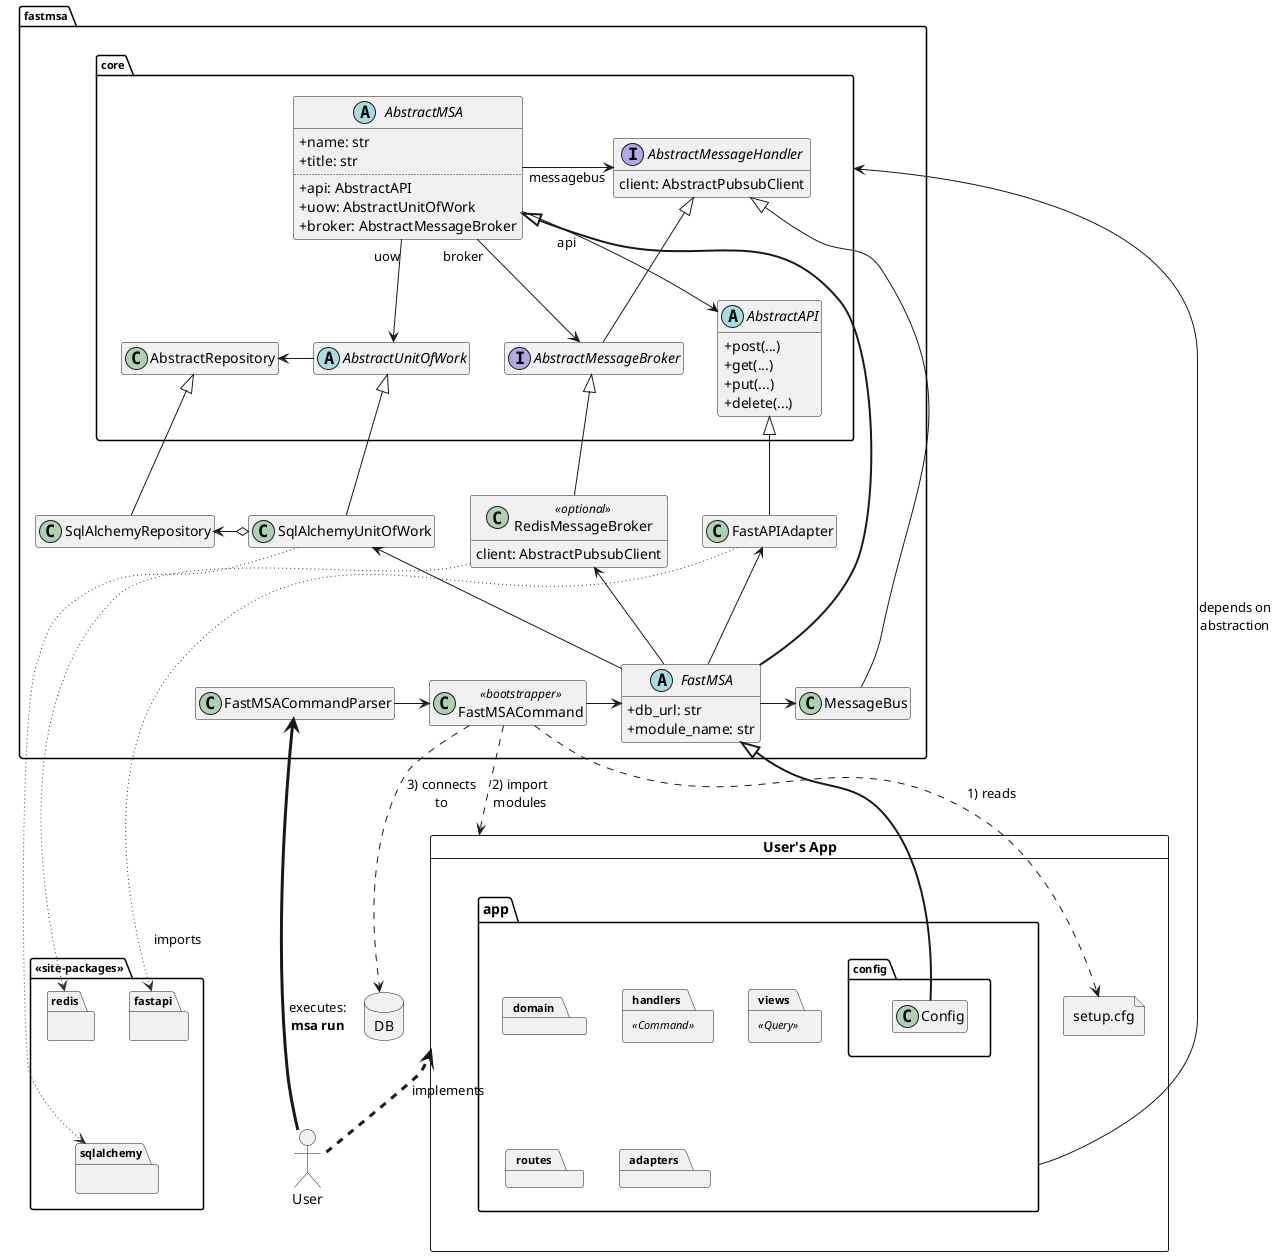 @startuml "Dependency Architecture Overview"

hide empty members
skinparam defaultFontName "Segoe UI"
skinparam ClassAttributeIconSize 0
skinparam PackageFontSize 11
allow_mixing

Actor User
Database DB

package fastmsa {
    package core {
        abstract class AbstractMSA {
            + name: str
            + title: str
            ..
            + api: AbstractAPI
            + uow: AbstractUnitOfWork
            + broker: AbstractMessageBroker
        }

        abstract class AbstractAPI {
            + post(...)
            + get(...)
            + put(...)
            + delete(...)
        }

        abstract class AbstractUnitOfWork


        AbstractMSA "uow" --> AbstractUnitOfWork
        AbstractMSA "broker" --> AbstractMessageBroker
        AbstractMSA "\n\tapi" --> AbstractAPI
        AbstractMSA "messagebus" -> AbstractMessageHandler: \t\t
        
        AbstractRepository <- AbstractUnitOfWork
        
        interface AbstractMessageHandler {
            client: AbstractPubsubClient
        }

        interface AbstractMessageBroker extends AbstractMessageHandler {
        }
    }

    abstract class FastMSA {
        + db_url: str
        + module_name: str
    }

    AbstractMSA <|-[thickness=2]- FastMSA
    AbstractUnitOfWork <|-- SqlAlchemyUnitOfWork
    AbstractRepository <|-- SqlAlchemyRepository
    AbstractMessageBroker <|-- RedisMessageBroker
    AbstractAPI <|-- FastAPIAdapter
    SqlAlchemyRepository <-o SqlAlchemyUnitOfWork  

    class RedisMessageBroker <<optional>> {
        client: AbstractPubsubClient
    }

    FastAPIAdapter <-- FastMSA
    RedisMessageBroker <-- FastMSA
    SqlAlchemyUnitOfWork <-- FastMSA

    class FastMSACommand <<bootstrapper>> {
    }

    class FastMSACommandParser
    
    AbstractMessageHandler <|--- MessageBus

    FastMSA -> MessageBus
    
}

package <<site-packages>> {
    package fastapi {}
    package sqlalchemy {}
    package redis {}

    fastapi -[hidden]-> sqlalchemy
}

SqlAlchemyUnitOfWork -[#333,dotted]--> sqlalchemy
FastAPIAdapter -[#333,dotted]--> "imports\n\n" fastapi
RedisMessageBroker -[#333,dotted]-->  redis

card "User's App" as userapp  {

    package app.config {
        class Config
    }
    
    file "setup.cfg" as f
    folder app {
        package domain
        package handlers <<Command>>
        package views <<Query>>
        package routes
        package adapters
    }
    
    f <-[hidden] app.config
    app.config -[hidden]-> app
}

FastMSA <|-[thickness=2]- Config

userapp <.[thickness=3]. User: implements
FastMSACommandParser <-[thickness=3]- User: "executes:\n<b>msa run</b>"
FastMSACommandParser -> FastMSACommand
FastMSACommand -> FastMSA
FastMSACommand ..> f: "1) reads"
FastMSACommand ..> userapp: "2) import\nmodules"
FastMSACommand ..> DB: "3) connects\nto"

core <--- app: depends on\nabstraction

@endul
